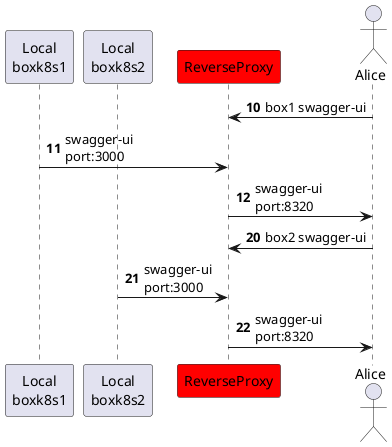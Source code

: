 @startuml
participant "Local\nboxk8s1" as Local
participant "Local\nboxk8s2" as Local2
participant ReverseProxy #red
actor Alice
autonumber 10
Alice -> ReverseProxy : box1 swagger-ui
Local -> ReverseProxy : swagger-ui\nport:3000
ReverseProxy -> Alice : swagger-ui\nport:8320
autonumber 20
Alice -> ReverseProxy : box2 swagger-ui
Local2 -> ReverseProxy : swagger-ui\nport:3000
ReverseProxy -> Alice : swagger-ui\nport:8320
@enduml
